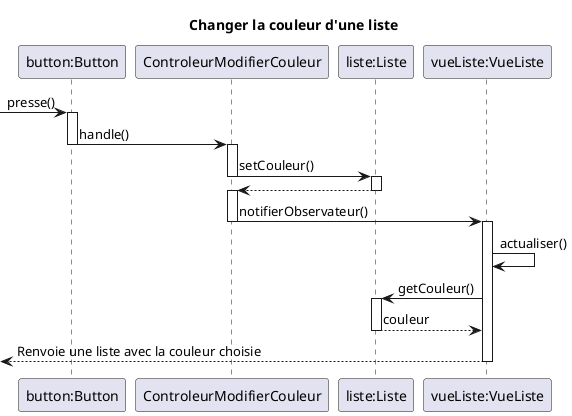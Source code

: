     @startuml 
    title Changer la couleur d'une liste

    participant "button:Button" as button
    participant "ControleurModifierCouleur" as controle
    participant "liste:Liste" as liste
    participant "vueListe:VueListe" as vueListe  


    [->button:presse()
    activate button
    button -> controle:handle()
    deactivate button
    activate controle

    controle->liste:setCouleur()
    deactivate controle
    activate liste

    
    liste-->controle
    deactivate liste
    activate controle
    controle ->vueListe:notifierObservateur()
    deactivate controle
    activate vueListe
    vueListe-> vueListe: actualiser()
    deactivate liste
    
    vueListe->liste:getCouleur()
    activate liste
    liste-->vueListe:couleur
    deactivate liste

    <-- vueListe:Renvoie une liste avec la couleur choisie 
    deactivate vueListe
    @enduml